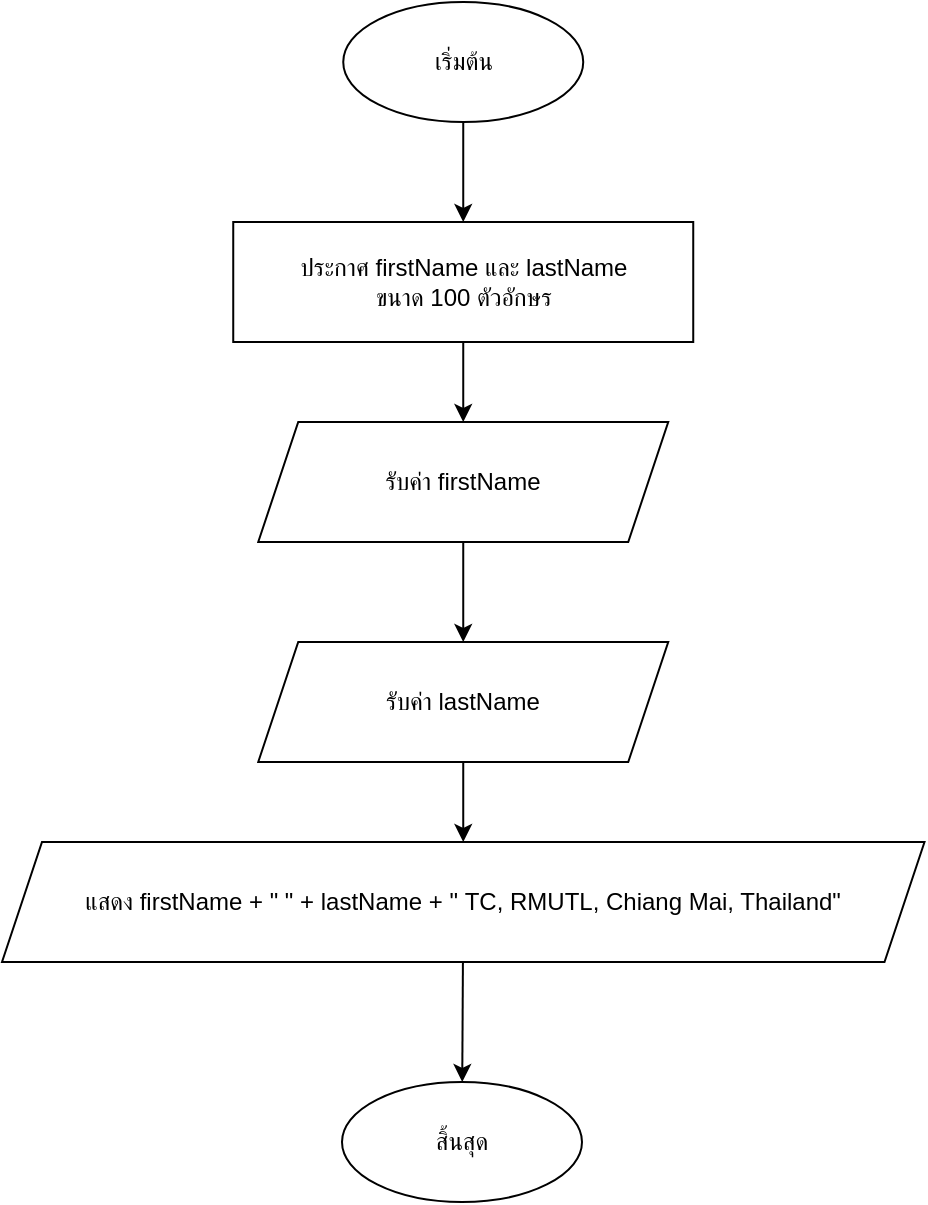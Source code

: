 <mxfile>
    <diagram id="GQla6CF9P6swph8CD5ei" name="Page-1">
        <mxGraphModel dx="1076" dy="742" grid="1" gridSize="10" guides="1" tooltips="1" connect="1" arrows="1" fold="1" page="1" pageScale="1" pageWidth="827" pageHeight="1169" math="0" shadow="0">
            <root>
                <mxCell id="0"/>
                <mxCell id="1" parent="0"/>
                <mxCell id="40" value="" style="edgeStyle=none;html=1;" edge="1" parent="1" source="37" target="39">
                    <mxGeometry relative="1" as="geometry"/>
                </mxCell>
                <mxCell id="37" value="เริ่มต้น" style="ellipse;whiteSpace=wrap;html=1;" vertex="1" parent="1">
                    <mxGeometry x="353.62" y="90" width="120" height="60" as="geometry"/>
                </mxCell>
                <mxCell id="38" value="สิ้นสุด" style="ellipse;whiteSpace=wrap;html=1;" vertex="1" parent="1">
                    <mxGeometry x="353" y="630" width="120" height="60" as="geometry"/>
                </mxCell>
                <mxCell id="42" value="" style="edgeStyle=none;html=1;" edge="1" parent="1" source="39" target="41">
                    <mxGeometry relative="1" as="geometry"/>
                </mxCell>
                <mxCell id="39" value="ประกาศ firstName และ lastName&lt;br&gt;ขนาด 100 ตัวอักษร" style="rounded=0;whiteSpace=wrap;html=1;" vertex="1" parent="1">
                    <mxGeometry x="298.62" y="200" width="230" height="60" as="geometry"/>
                </mxCell>
                <mxCell id="45" value="" style="edgeStyle=none;html=1;" edge="1" parent="1" source="41" target="44">
                    <mxGeometry relative="1" as="geometry"/>
                </mxCell>
                <mxCell id="41" value="รับค่า firstName" style="shape=parallelogram;perimeter=parallelogramPerimeter;whiteSpace=wrap;html=1;fixedSize=1;" vertex="1" parent="1">
                    <mxGeometry x="311.12" y="300" width="205" height="60" as="geometry"/>
                </mxCell>
                <mxCell id="47" value="" style="edgeStyle=none;html=1;" edge="1" parent="1" source="44" target="46">
                    <mxGeometry relative="1" as="geometry"/>
                </mxCell>
                <mxCell id="44" value="รับค่า lastName" style="shape=parallelogram;perimeter=parallelogramPerimeter;whiteSpace=wrap;html=1;fixedSize=1;" vertex="1" parent="1">
                    <mxGeometry x="311.12" y="410" width="205" height="60" as="geometry"/>
                </mxCell>
                <mxCell id="48" value="" style="edgeStyle=none;html=1;" edge="1" parent="1" source="46" target="38">
                    <mxGeometry relative="1" as="geometry"/>
                </mxCell>
                <mxCell id="46" value="แสดง firstName + &quot; &quot; + lastName + &quot;&amp;nbsp;TC, RMUTL, Chiang Mai, Thailand&quot;" style="shape=parallelogram;perimeter=parallelogramPerimeter;whiteSpace=wrap;html=1;fixedSize=1;" vertex="1" parent="1">
                    <mxGeometry x="183" y="510" width="461.25" height="60" as="geometry"/>
                </mxCell>
            </root>
        </mxGraphModel>
    </diagram>
</mxfile>